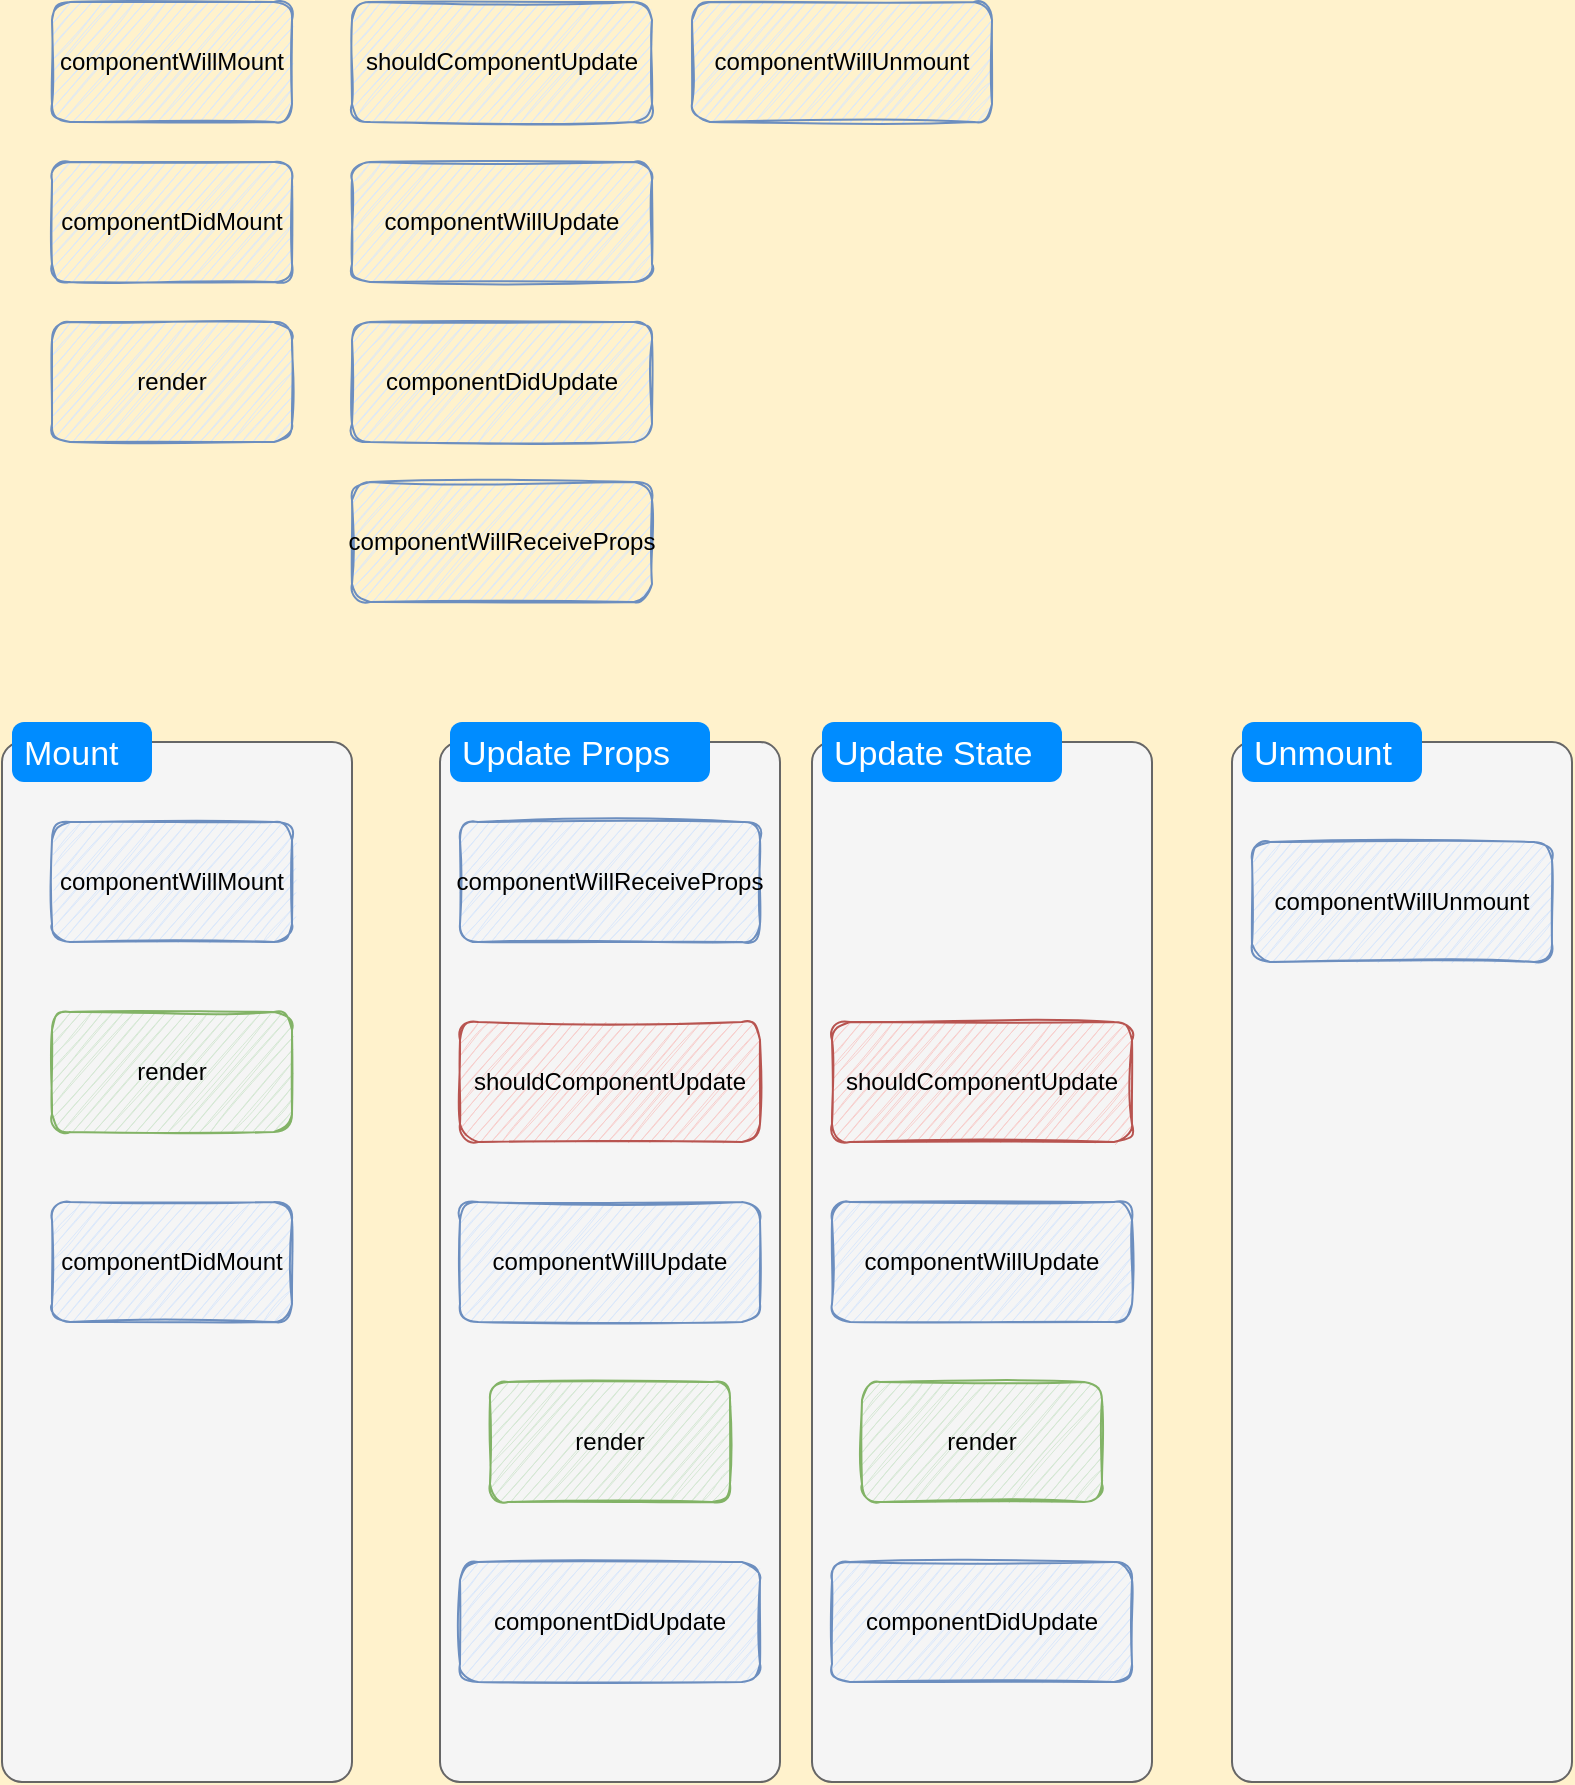 <mxfile version="14.1.7" type="github">
  <diagram id="tZ8Z-C9HhGOlVit2oTPL" name="第 1 页">
    <mxGraphModel dx="1426" dy="794" grid="1" gridSize="10" guides="1" tooltips="1" connect="1" arrows="1" fold="1" page="1" pageScale="1" pageWidth="827" pageHeight="1169" background="#FFF2CC" math="0" shadow="0">
      <root>
        <mxCell id="0" />
        <mxCell id="1" parent="0" />
        <mxCell id="4Vix9wKRohyGoepseFVD-11" value="" style="shape=mxgraph.mockup.containers.marginRect;rectMarginTop=10;strokeWidth=1;dashed=0;rounded=1;arcSize=5;recursiveResize=0;sketch=0;fillColor=#f5f5f5;strokeColor=#666666;fontColor=#333333;" vertex="1" parent="1">
          <mxGeometry x="25" y="380" width="175" height="530" as="geometry" />
        </mxCell>
        <mxCell id="4Vix9wKRohyGoepseFVD-12" value="Mount" style="shape=rect;strokeColor=none;fillColor=#008cff;strokeWidth=1;dashed=0;rounded=1;arcSize=20;fontColor=#ffffff;fontSize=17;spacing=2;spacingTop=-2;align=left;autosize=1;spacingLeft=4;resizeWidth=0;resizeHeight=0;perimeter=none;" vertex="1" parent="4Vix9wKRohyGoepseFVD-11">
          <mxGeometry x="5" width="70" height="30" as="geometry" />
        </mxCell>
        <mxCell id="4Vix9wKRohyGoepseFVD-27" value="componentWillMount" style="rounded=1;whiteSpace=wrap;html=1;sketch=1;strokeColor=#6c8ebf;fillColor=#dae8fc;glass=0;" vertex="1" parent="4Vix9wKRohyGoepseFVD-11">
          <mxGeometry x="25" y="50" width="120" height="60" as="geometry" />
        </mxCell>
        <mxCell id="4Vix9wKRohyGoepseFVD-28" value="render" style="rounded=1;whiteSpace=wrap;html=1;sketch=1;strokeColor=#82b366;fillColor=#d5e8d4;glass=0;" vertex="1" parent="4Vix9wKRohyGoepseFVD-11">
          <mxGeometry x="25" y="145" width="120" height="60" as="geometry" />
        </mxCell>
        <mxCell id="4Vix9wKRohyGoepseFVD-29" value="componentDidMount" style="rounded=1;whiteSpace=wrap;html=1;sketch=1;strokeColor=#6c8ebf;fillColor=#dae8fc;glass=0;" vertex="1" parent="4Vix9wKRohyGoepseFVD-11">
          <mxGeometry x="25" y="240" width="120" height="60" as="geometry" />
        </mxCell>
        <mxCell id="4Vix9wKRohyGoepseFVD-13" value="componentWillMount" style="rounded=1;whiteSpace=wrap;html=1;sketch=1;strokeColor=#6c8ebf;fillColor=#dae8fc;glass=0;" vertex="1" parent="1">
          <mxGeometry x="50" y="20" width="120" height="60" as="geometry" />
        </mxCell>
        <mxCell id="4Vix9wKRohyGoepseFVD-14" value="componentDidMount" style="rounded=1;whiteSpace=wrap;html=1;sketch=1;strokeColor=#6c8ebf;fillColor=#dae8fc;glass=0;" vertex="1" parent="1">
          <mxGeometry x="50" y="100" width="120" height="60" as="geometry" />
        </mxCell>
        <mxCell id="4Vix9wKRohyGoepseFVD-15" value="render" style="rounded=1;whiteSpace=wrap;html=1;sketch=1;strokeColor=#6c8ebf;fillColor=#dae8fc;glass=0;" vertex="1" parent="1">
          <mxGeometry x="50" y="180" width="120" height="60" as="geometry" />
        </mxCell>
        <mxCell id="4Vix9wKRohyGoepseFVD-16" value="shouldComponentUpdate" style="rounded=1;whiteSpace=wrap;html=1;sketch=1;strokeColor=#6c8ebf;fillColor=#dae8fc;glass=0;" vertex="1" parent="1">
          <mxGeometry x="200" y="20" width="150" height="60" as="geometry" />
        </mxCell>
        <mxCell id="4Vix9wKRohyGoepseFVD-17" value="componentWillUpdate" style="rounded=1;whiteSpace=wrap;html=1;sketch=1;strokeColor=#6c8ebf;fillColor=#dae8fc;glass=0;" vertex="1" parent="1">
          <mxGeometry x="200" y="100" width="150" height="60" as="geometry" />
        </mxCell>
        <mxCell id="4Vix9wKRohyGoepseFVD-18" value="componentDidUpdate" style="rounded=1;whiteSpace=wrap;html=1;sketch=1;strokeColor=#6c8ebf;fillColor=#dae8fc;glass=0;" vertex="1" parent="1">
          <mxGeometry x="200" y="180" width="150" height="60" as="geometry" />
        </mxCell>
        <mxCell id="4Vix9wKRohyGoepseFVD-19" value="componentWillReceiveProps" style="rounded=1;whiteSpace=wrap;html=1;sketch=1;strokeColor=#6c8ebf;fillColor=#dae8fc;glass=0;" vertex="1" parent="1">
          <mxGeometry x="200" y="260" width="150" height="60" as="geometry" />
        </mxCell>
        <mxCell id="4Vix9wKRohyGoepseFVD-20" value="componentWillUnmount" style="rounded=1;whiteSpace=wrap;html=1;sketch=1;strokeColor=#6c8ebf;fillColor=#dae8fc;glass=0;" vertex="1" parent="1">
          <mxGeometry x="370" y="20" width="150" height="60" as="geometry" />
        </mxCell>
        <mxCell id="4Vix9wKRohyGoepseFVD-21" value="" style="shape=mxgraph.mockup.containers.marginRect;rectMarginTop=10;strokeWidth=1;dashed=0;rounded=1;arcSize=5;recursiveResize=0;sketch=0;fillColor=#f5f5f5;strokeColor=#666666;fontColor=#333333;" vertex="1" parent="1">
          <mxGeometry x="244" y="380" width="170" height="530" as="geometry" />
        </mxCell>
        <mxCell id="4Vix9wKRohyGoepseFVD-22" value="Update Props" style="shape=rect;strokeColor=none;fillColor=#008cff;strokeWidth=1;dashed=0;rounded=1;arcSize=20;fontColor=#ffffff;fontSize=17;spacing=2;spacingTop=-2;align=left;autosize=1;spacingLeft=4;resizeWidth=0;resizeHeight=0;perimeter=none;" vertex="1" parent="4Vix9wKRohyGoepseFVD-21">
          <mxGeometry x="5" width="130" height="30" as="geometry" />
        </mxCell>
        <mxCell id="4Vix9wKRohyGoepseFVD-30" value="componentWillReceiveProps" style="rounded=1;whiteSpace=wrap;html=1;sketch=1;strokeColor=#6c8ebf;fillColor=#dae8fc;glass=0;" vertex="1" parent="4Vix9wKRohyGoepseFVD-21">
          <mxGeometry x="10" y="50" width="150" height="60" as="geometry" />
        </mxCell>
        <mxCell id="4Vix9wKRohyGoepseFVD-31" value="shouldComponentUpdate" style="rounded=1;whiteSpace=wrap;html=1;sketch=1;strokeColor=#b85450;fillColor=#f8cecc;glass=0;" vertex="1" parent="4Vix9wKRohyGoepseFVD-21">
          <mxGeometry x="10" y="150" width="150" height="60" as="geometry" />
        </mxCell>
        <mxCell id="4Vix9wKRohyGoepseFVD-32" value="componentWillUpdate" style="rounded=1;whiteSpace=wrap;html=1;sketch=1;strokeColor=#6c8ebf;fillColor=#dae8fc;glass=0;" vertex="1" parent="4Vix9wKRohyGoepseFVD-21">
          <mxGeometry x="10" y="240" width="150" height="60" as="geometry" />
        </mxCell>
        <mxCell id="4Vix9wKRohyGoepseFVD-33" value="render" style="rounded=1;whiteSpace=wrap;html=1;sketch=1;strokeColor=#82b366;fillColor=#d5e8d4;glass=0;" vertex="1" parent="4Vix9wKRohyGoepseFVD-21">
          <mxGeometry x="25" y="330" width="120" height="60" as="geometry" />
        </mxCell>
        <mxCell id="4Vix9wKRohyGoepseFVD-34" value="componentDidUpdate" style="rounded=1;whiteSpace=wrap;html=1;sketch=1;strokeColor=#6c8ebf;fillColor=#dae8fc;glass=0;" vertex="1" parent="4Vix9wKRohyGoepseFVD-21">
          <mxGeometry x="10" y="420" width="150" height="60" as="geometry" />
        </mxCell>
        <mxCell id="4Vix9wKRohyGoepseFVD-23" value="" style="shape=mxgraph.mockup.containers.marginRect;rectMarginTop=10;strokeColor=#666666;strokeWidth=1;dashed=0;rounded=1;arcSize=5;recursiveResize=0;sketch=0;fillColor=#f5f5f5;fontColor=#333333;" vertex="1" parent="1">
          <mxGeometry x="640" y="380" width="170" height="530" as="geometry" />
        </mxCell>
        <mxCell id="4Vix9wKRohyGoepseFVD-24" value="Unmount" style="shape=rect;strokeColor=none;fillColor=#008cff;strokeWidth=1;dashed=0;rounded=1;arcSize=20;fontColor=#ffffff;fontSize=17;spacing=2;spacingTop=-2;align=left;autosize=1;spacingLeft=4;resizeWidth=0;resizeHeight=0;perimeter=none;" vertex="1" parent="4Vix9wKRohyGoepseFVD-23">
          <mxGeometry x="5" width="90" height="30" as="geometry" />
        </mxCell>
        <mxCell id="4Vix9wKRohyGoepseFVD-43" value="componentWillUnmount" style="rounded=1;whiteSpace=wrap;html=1;sketch=1;strokeColor=#6c8ebf;fillColor=#dae8fc;glass=0;" vertex="1" parent="4Vix9wKRohyGoepseFVD-23">
          <mxGeometry x="10" y="60" width="150" height="60" as="geometry" />
        </mxCell>
        <mxCell id="4Vix9wKRohyGoepseFVD-25" value="" style="shape=mxgraph.mockup.containers.marginRect;rectMarginTop=10;strokeColor=#666666;strokeWidth=1;dashed=0;rounded=1;arcSize=5;recursiveResize=0;sketch=0;fillColor=#f5f5f5;fontColor=#333333;" vertex="1" parent="1">
          <mxGeometry x="430" y="380" width="170" height="530" as="geometry" />
        </mxCell>
        <mxCell id="4Vix9wKRohyGoepseFVD-26" value="Update State" style="shape=rect;strokeColor=none;fillColor=#008cff;strokeWidth=1;dashed=0;rounded=1;arcSize=20;fontColor=#ffffff;fontSize=17;spacing=2;spacingTop=-2;align=left;autosize=1;spacingLeft=4;resizeWidth=0;resizeHeight=0;perimeter=none;" vertex="1" parent="4Vix9wKRohyGoepseFVD-25">
          <mxGeometry x="5" width="120" height="30" as="geometry" />
        </mxCell>
        <mxCell id="4Vix9wKRohyGoepseFVD-35" value="shouldComponentUpdate" style="rounded=1;whiteSpace=wrap;html=1;sketch=1;strokeColor=#b85450;fillColor=#f8cecc;glass=0;" vertex="1" parent="4Vix9wKRohyGoepseFVD-25">
          <mxGeometry x="10" y="150" width="150" height="60" as="geometry" />
        </mxCell>
        <mxCell id="4Vix9wKRohyGoepseFVD-36" value="componentWillUpdate" style="rounded=1;whiteSpace=wrap;html=1;sketch=1;strokeColor=#6c8ebf;fillColor=#dae8fc;glass=0;" vertex="1" parent="4Vix9wKRohyGoepseFVD-25">
          <mxGeometry x="10" y="240" width="150" height="60" as="geometry" />
        </mxCell>
        <mxCell id="4Vix9wKRohyGoepseFVD-37" value="render" style="rounded=1;whiteSpace=wrap;html=1;sketch=1;strokeColor=#82b366;fillColor=#d5e8d4;glass=0;" vertex="1" parent="4Vix9wKRohyGoepseFVD-25">
          <mxGeometry x="25" y="330" width="120" height="60" as="geometry" />
        </mxCell>
        <mxCell id="4Vix9wKRohyGoepseFVD-38" value="componentDidUpdate" style="rounded=1;whiteSpace=wrap;html=1;sketch=1;strokeColor=#6c8ebf;fillColor=#dae8fc;glass=0;" vertex="1" parent="4Vix9wKRohyGoepseFVD-25">
          <mxGeometry x="10" y="420" width="150" height="60" as="geometry" />
        </mxCell>
      </root>
    </mxGraphModel>
  </diagram>
</mxfile>
